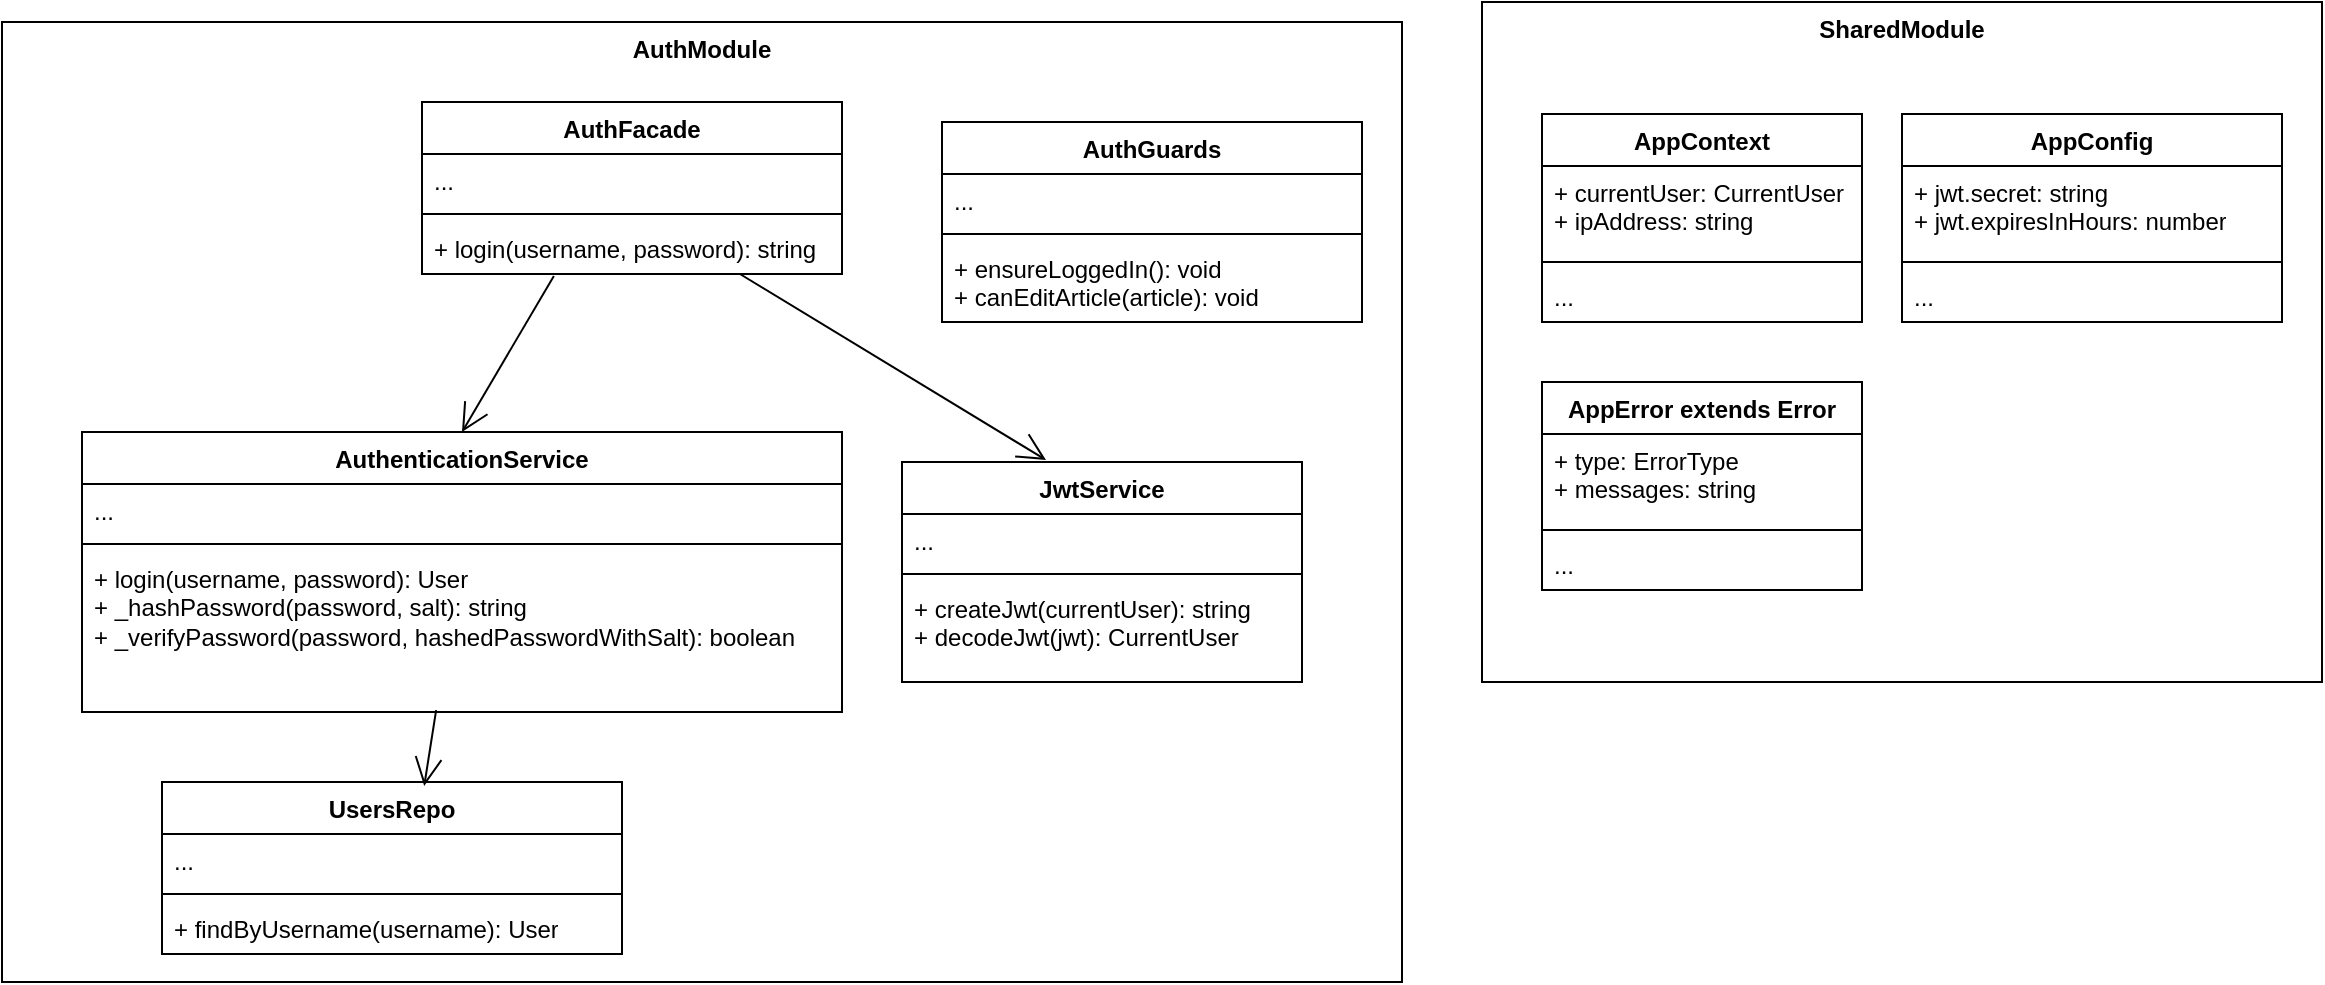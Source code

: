 <mxfile version="24.7.17" pages="2">
  <diagram name="High level" id="EFrtl0MAVhM4Ai-avW80">
    <mxGraphModel dx="2474" dy="836" grid="1" gridSize="10" guides="1" tooltips="1" connect="1" arrows="1" fold="1" page="0" pageScale="1" pageWidth="827" pageHeight="1169" math="0" shadow="0">
      <root>
        <mxCell id="0" />
        <mxCell id="1" parent="0" />
        <mxCell id="sUl80W7cdaUvwRe7X0we-1" value="AuthModule" style="rounded=0;whiteSpace=wrap;html=1;horizontal=1;verticalAlign=top;align=center;fontStyle=1" parent="1" vertex="1">
          <mxGeometry x="-450" y="170" width="700" height="480" as="geometry" />
        </mxCell>
        <mxCell id="sUl80W7cdaUvwRe7X0we-3" value="SharedModule" style="rounded=0;whiteSpace=wrap;html=1;verticalAlign=top;fontStyle=1" parent="1" vertex="1">
          <mxGeometry x="290" y="160" width="420" height="340" as="geometry" />
        </mxCell>
        <mxCell id="sUl80W7cdaUvwRe7X0we-4" value="AppContext" style="swimlane;fontStyle=1;align=center;verticalAlign=top;childLayout=stackLayout;horizontal=1;startSize=26;horizontalStack=0;resizeParent=1;resizeParentMax=0;resizeLast=0;collapsible=1;marginBottom=0;whiteSpace=wrap;html=1;" parent="1" vertex="1">
          <mxGeometry x="320" y="216" width="160" height="104" as="geometry" />
        </mxCell>
        <mxCell id="sUl80W7cdaUvwRe7X0we-5" value="+ currentUser: CurrentUser&lt;div&gt;+ ipAddress: string&lt;/div&gt;" style="text;strokeColor=none;fillColor=none;align=left;verticalAlign=top;spacingLeft=4;spacingRight=4;overflow=hidden;rotatable=0;points=[[0,0.5],[1,0.5]];portConstraint=eastwest;whiteSpace=wrap;html=1;" parent="sUl80W7cdaUvwRe7X0we-4" vertex="1">
          <mxGeometry y="26" width="160" height="44" as="geometry" />
        </mxCell>
        <mxCell id="sUl80W7cdaUvwRe7X0we-6" value="" style="line;strokeWidth=1;fillColor=none;align=left;verticalAlign=middle;spacingTop=-1;spacingLeft=3;spacingRight=3;rotatable=0;labelPosition=right;points=[];portConstraint=eastwest;strokeColor=inherit;" parent="sUl80W7cdaUvwRe7X0we-4" vertex="1">
          <mxGeometry y="70" width="160" height="8" as="geometry" />
        </mxCell>
        <mxCell id="sUl80W7cdaUvwRe7X0we-7" value="..." style="text;strokeColor=none;fillColor=none;align=left;verticalAlign=top;spacingLeft=4;spacingRight=4;overflow=hidden;rotatable=0;points=[[0,0.5],[1,0.5]];portConstraint=eastwest;whiteSpace=wrap;html=1;" parent="sUl80W7cdaUvwRe7X0we-4" vertex="1">
          <mxGeometry y="78" width="160" height="26" as="geometry" />
        </mxCell>
        <mxCell id="sUl80W7cdaUvwRe7X0we-8" value="AuthFacade" style="swimlane;fontStyle=1;align=center;verticalAlign=top;childLayout=stackLayout;horizontal=1;startSize=26;horizontalStack=0;resizeParent=1;resizeParentMax=0;resizeLast=0;collapsible=1;marginBottom=0;whiteSpace=wrap;html=1;" parent="1" vertex="1">
          <mxGeometry x="-240" y="210" width="210" height="86" as="geometry" />
        </mxCell>
        <mxCell id="sUl80W7cdaUvwRe7X0we-9" value="..." style="text;strokeColor=none;fillColor=none;align=left;verticalAlign=top;spacingLeft=4;spacingRight=4;overflow=hidden;rotatable=0;points=[[0,0.5],[1,0.5]];portConstraint=eastwest;whiteSpace=wrap;html=1;" parent="sUl80W7cdaUvwRe7X0we-8" vertex="1">
          <mxGeometry y="26" width="210" height="26" as="geometry" />
        </mxCell>
        <mxCell id="sUl80W7cdaUvwRe7X0we-10" value="" style="line;strokeWidth=1;fillColor=none;align=left;verticalAlign=middle;spacingTop=-1;spacingLeft=3;spacingRight=3;rotatable=0;labelPosition=right;points=[];portConstraint=eastwest;strokeColor=inherit;" parent="sUl80W7cdaUvwRe7X0we-8" vertex="1">
          <mxGeometry y="52" width="210" height="8" as="geometry" />
        </mxCell>
        <mxCell id="sUl80W7cdaUvwRe7X0we-11" value="+ login(username, password): string" style="text;strokeColor=none;fillColor=none;align=left;verticalAlign=top;spacingLeft=4;spacingRight=4;overflow=hidden;rotatable=0;points=[[0,0.5],[1,0.5]];portConstraint=eastwest;whiteSpace=wrap;html=1;" parent="sUl80W7cdaUvwRe7X0we-8" vertex="1">
          <mxGeometry y="60" width="210" height="26" as="geometry" />
        </mxCell>
        <mxCell id="brJXIlO1n9VcAdbJ80Ny-1" value="UsersRepo" style="swimlane;fontStyle=1;align=center;verticalAlign=top;childLayout=stackLayout;horizontal=1;startSize=26;horizontalStack=0;resizeParent=1;resizeParentMax=0;resizeLast=0;collapsible=1;marginBottom=0;whiteSpace=wrap;html=1;" parent="1" vertex="1">
          <mxGeometry x="-370" y="550" width="230" height="86" as="geometry" />
        </mxCell>
        <mxCell id="brJXIlO1n9VcAdbJ80Ny-2" value="..." style="text;strokeColor=none;fillColor=none;align=left;verticalAlign=top;spacingLeft=4;spacingRight=4;overflow=hidden;rotatable=0;points=[[0,0.5],[1,0.5]];portConstraint=eastwest;whiteSpace=wrap;html=1;" parent="brJXIlO1n9VcAdbJ80Ny-1" vertex="1">
          <mxGeometry y="26" width="230" height="26" as="geometry" />
        </mxCell>
        <mxCell id="brJXIlO1n9VcAdbJ80Ny-3" value="" style="line;strokeWidth=1;fillColor=none;align=left;verticalAlign=middle;spacingTop=-1;spacingLeft=3;spacingRight=3;rotatable=0;labelPosition=right;points=[];portConstraint=eastwest;strokeColor=inherit;" parent="brJXIlO1n9VcAdbJ80Ny-1" vertex="1">
          <mxGeometry y="52" width="230" height="8" as="geometry" />
        </mxCell>
        <mxCell id="brJXIlO1n9VcAdbJ80Ny-4" value="+ findByUsername(username): User" style="text;strokeColor=none;fillColor=none;align=left;verticalAlign=top;spacingLeft=4;spacingRight=4;overflow=hidden;rotatable=0;points=[[0,0.5],[1,0.5]];portConstraint=eastwest;whiteSpace=wrap;html=1;" parent="brJXIlO1n9VcAdbJ80Ny-1" vertex="1">
          <mxGeometry y="60" width="230" height="26" as="geometry" />
        </mxCell>
        <mxCell id="brJXIlO1n9VcAdbJ80Ny-5" value="JwtService" style="swimlane;fontStyle=1;align=center;verticalAlign=top;childLayout=stackLayout;horizontal=1;startSize=26;horizontalStack=0;resizeParent=1;resizeParentMax=0;resizeLast=0;collapsible=1;marginBottom=0;whiteSpace=wrap;html=1;" parent="1" vertex="1">
          <mxGeometry y="390" width="200" height="110" as="geometry" />
        </mxCell>
        <mxCell id="brJXIlO1n9VcAdbJ80Ny-6" value="..." style="text;strokeColor=none;fillColor=none;align=left;verticalAlign=top;spacingLeft=4;spacingRight=4;overflow=hidden;rotatable=0;points=[[0,0.5],[1,0.5]];portConstraint=eastwest;whiteSpace=wrap;html=1;" parent="brJXIlO1n9VcAdbJ80Ny-5" vertex="1">
          <mxGeometry y="26" width="200" height="26" as="geometry" />
        </mxCell>
        <mxCell id="brJXIlO1n9VcAdbJ80Ny-7" value="" style="line;strokeWidth=1;fillColor=none;align=left;verticalAlign=middle;spacingTop=-1;spacingLeft=3;spacingRight=3;rotatable=0;labelPosition=right;points=[];portConstraint=eastwest;strokeColor=inherit;" parent="brJXIlO1n9VcAdbJ80Ny-5" vertex="1">
          <mxGeometry y="52" width="200" height="8" as="geometry" />
        </mxCell>
        <mxCell id="brJXIlO1n9VcAdbJ80Ny-8" value="+ createJwt(currentUser): string&lt;div&gt;+ decodeJwt(jwt): CurrentUser&lt;/div&gt;" style="text;strokeColor=none;fillColor=none;align=left;verticalAlign=top;spacingLeft=4;spacingRight=4;overflow=hidden;rotatable=0;points=[[0,0.5],[1,0.5]];portConstraint=eastwest;whiteSpace=wrap;html=1;" parent="brJXIlO1n9VcAdbJ80Ny-5" vertex="1">
          <mxGeometry y="60" width="200" height="50" as="geometry" />
        </mxCell>
        <mxCell id="brJXIlO1n9VcAdbJ80Ny-10" value="AuthGuards" style="swimlane;fontStyle=1;align=center;verticalAlign=top;childLayout=stackLayout;horizontal=1;startSize=26;horizontalStack=0;resizeParent=1;resizeParentMax=0;resizeLast=0;collapsible=1;marginBottom=0;whiteSpace=wrap;html=1;" parent="1" vertex="1">
          <mxGeometry x="20" y="220" width="210" height="100" as="geometry" />
        </mxCell>
        <mxCell id="brJXIlO1n9VcAdbJ80Ny-11" value="..." style="text;strokeColor=none;fillColor=none;align=left;verticalAlign=top;spacingLeft=4;spacingRight=4;overflow=hidden;rotatable=0;points=[[0,0.5],[1,0.5]];portConstraint=eastwest;whiteSpace=wrap;html=1;" parent="brJXIlO1n9VcAdbJ80Ny-10" vertex="1">
          <mxGeometry y="26" width="210" height="26" as="geometry" />
        </mxCell>
        <mxCell id="brJXIlO1n9VcAdbJ80Ny-12" value="" style="line;strokeWidth=1;fillColor=none;align=left;verticalAlign=middle;spacingTop=-1;spacingLeft=3;spacingRight=3;rotatable=0;labelPosition=right;points=[];portConstraint=eastwest;strokeColor=inherit;" parent="brJXIlO1n9VcAdbJ80Ny-10" vertex="1">
          <mxGeometry y="52" width="210" height="8" as="geometry" />
        </mxCell>
        <mxCell id="brJXIlO1n9VcAdbJ80Ny-13" value="+ ensureLoggedIn(): void&lt;div&gt;+ canEditArticle(article): void&lt;/div&gt;" style="text;strokeColor=none;fillColor=none;align=left;verticalAlign=top;spacingLeft=4;spacingRight=4;overflow=hidden;rotatable=0;points=[[0,0.5],[1,0.5]];portConstraint=eastwest;whiteSpace=wrap;html=1;" parent="brJXIlO1n9VcAdbJ80Ny-10" vertex="1">
          <mxGeometry y="60" width="210" height="40" as="geometry" />
        </mxCell>
        <mxCell id="brJXIlO1n9VcAdbJ80Ny-14" value="AuthenticationService" style="swimlane;fontStyle=1;align=center;verticalAlign=top;childLayout=stackLayout;horizontal=1;startSize=26;horizontalStack=0;resizeParent=1;resizeParentMax=0;resizeLast=0;collapsible=1;marginBottom=0;whiteSpace=wrap;html=1;" parent="1" vertex="1">
          <mxGeometry x="-410" y="375" width="380" height="140" as="geometry" />
        </mxCell>
        <mxCell id="brJXIlO1n9VcAdbJ80Ny-15" value="..." style="text;strokeColor=none;fillColor=none;align=left;verticalAlign=top;spacingLeft=4;spacingRight=4;overflow=hidden;rotatable=0;points=[[0,0.5],[1,0.5]];portConstraint=eastwest;whiteSpace=wrap;html=1;" parent="brJXIlO1n9VcAdbJ80Ny-14" vertex="1">
          <mxGeometry y="26" width="380" height="26" as="geometry" />
        </mxCell>
        <mxCell id="brJXIlO1n9VcAdbJ80Ny-16" value="" style="line;strokeWidth=1;fillColor=none;align=left;verticalAlign=middle;spacingTop=-1;spacingLeft=3;spacingRight=3;rotatable=0;labelPosition=right;points=[];portConstraint=eastwest;strokeColor=inherit;" parent="brJXIlO1n9VcAdbJ80Ny-14" vertex="1">
          <mxGeometry y="52" width="380" height="8" as="geometry" />
        </mxCell>
        <mxCell id="brJXIlO1n9VcAdbJ80Ny-17" value="+ login(username, password): User&lt;div&gt;+ _hashPassword(password, salt): string&lt;/div&gt;&lt;div&gt;+ _verifyPassword(password, hashedPasswordWithSalt): boolean&lt;/div&gt;" style="text;strokeColor=none;fillColor=none;align=left;verticalAlign=top;spacingLeft=4;spacingRight=4;overflow=hidden;rotatable=0;points=[[0,0.5],[1,0.5]];portConstraint=eastwest;whiteSpace=wrap;html=1;" parent="brJXIlO1n9VcAdbJ80Ny-14" vertex="1">
          <mxGeometry y="60" width="380" height="80" as="geometry" />
        </mxCell>
        <mxCell id="XaWSXguvLr5mcvwmcUyY-1" value="AppConfig" style="swimlane;fontStyle=1;align=center;verticalAlign=top;childLayout=stackLayout;horizontal=1;startSize=26;horizontalStack=0;resizeParent=1;resizeParentMax=0;resizeLast=0;collapsible=1;marginBottom=0;whiteSpace=wrap;html=1;" vertex="1" parent="1">
          <mxGeometry x="500" y="216" width="190" height="104" as="geometry" />
        </mxCell>
        <mxCell id="XaWSXguvLr5mcvwmcUyY-2" value="+ jwt.secret: string&lt;div&gt;+ jwt.expiresInHours: number&lt;/div&gt;" style="text;strokeColor=none;fillColor=none;align=left;verticalAlign=top;spacingLeft=4;spacingRight=4;overflow=hidden;rotatable=0;points=[[0,0.5],[1,0.5]];portConstraint=eastwest;whiteSpace=wrap;html=1;" vertex="1" parent="XaWSXguvLr5mcvwmcUyY-1">
          <mxGeometry y="26" width="190" height="44" as="geometry" />
        </mxCell>
        <mxCell id="XaWSXguvLr5mcvwmcUyY-3" value="" style="line;strokeWidth=1;fillColor=none;align=left;verticalAlign=middle;spacingTop=-1;spacingLeft=3;spacingRight=3;rotatable=0;labelPosition=right;points=[];portConstraint=eastwest;strokeColor=inherit;" vertex="1" parent="XaWSXguvLr5mcvwmcUyY-1">
          <mxGeometry y="70" width="190" height="8" as="geometry" />
        </mxCell>
        <mxCell id="XaWSXguvLr5mcvwmcUyY-4" value="..." style="text;strokeColor=none;fillColor=none;align=left;verticalAlign=top;spacingLeft=4;spacingRight=4;overflow=hidden;rotatable=0;points=[[0,0.5],[1,0.5]];portConstraint=eastwest;whiteSpace=wrap;html=1;" vertex="1" parent="XaWSXguvLr5mcvwmcUyY-1">
          <mxGeometry y="78" width="190" height="26" as="geometry" />
        </mxCell>
        <mxCell id="XaWSXguvLr5mcvwmcUyY-5" value="AppError extends Error" style="swimlane;fontStyle=1;align=center;verticalAlign=top;childLayout=stackLayout;horizontal=1;startSize=26;horizontalStack=0;resizeParent=1;resizeParentMax=0;resizeLast=0;collapsible=1;marginBottom=0;whiteSpace=wrap;html=1;" vertex="1" parent="1">
          <mxGeometry x="320" y="350" width="160" height="104" as="geometry" />
        </mxCell>
        <mxCell id="XaWSXguvLr5mcvwmcUyY-6" value="+ type: ErrorType&lt;div&gt;+ messages: string&lt;/div&gt;" style="text;strokeColor=none;fillColor=none;align=left;verticalAlign=top;spacingLeft=4;spacingRight=4;overflow=hidden;rotatable=0;points=[[0,0.5],[1,0.5]];portConstraint=eastwest;whiteSpace=wrap;html=1;" vertex="1" parent="XaWSXguvLr5mcvwmcUyY-5">
          <mxGeometry y="26" width="160" height="44" as="geometry" />
        </mxCell>
        <mxCell id="XaWSXguvLr5mcvwmcUyY-7" value="" style="line;strokeWidth=1;fillColor=none;align=left;verticalAlign=middle;spacingTop=-1;spacingLeft=3;spacingRight=3;rotatable=0;labelPosition=right;points=[];portConstraint=eastwest;strokeColor=inherit;" vertex="1" parent="XaWSXguvLr5mcvwmcUyY-5">
          <mxGeometry y="70" width="160" height="8" as="geometry" />
        </mxCell>
        <mxCell id="XaWSXguvLr5mcvwmcUyY-8" value="..." style="text;strokeColor=none;fillColor=none;align=left;verticalAlign=top;spacingLeft=4;spacingRight=4;overflow=hidden;rotatable=0;points=[[0,0.5],[1,0.5]];portConstraint=eastwest;whiteSpace=wrap;html=1;" vertex="1" parent="XaWSXguvLr5mcvwmcUyY-5">
          <mxGeometry y="78" width="160" height="26" as="geometry" />
        </mxCell>
        <mxCell id="XaWSXguvLr5mcvwmcUyY-10" value="" style="endArrow=open;endFill=1;endSize=12;html=1;rounded=0;exitX=0.314;exitY=1.038;exitDx=0;exitDy=0;exitPerimeter=0;entryX=0.5;entryY=0;entryDx=0;entryDy=0;" edge="1" parent="1" source="sUl80W7cdaUvwRe7X0we-11" target="brJXIlO1n9VcAdbJ80Ny-14">
          <mxGeometry width="160" relative="1" as="geometry">
            <mxPoint x="-340" y="780" as="sourcePoint" />
            <mxPoint x="-180" y="780" as="targetPoint" />
          </mxGeometry>
        </mxCell>
        <mxCell id="XaWSXguvLr5mcvwmcUyY-13" value="" style="endArrow=open;endFill=1;endSize=12;html=1;rounded=0;exitX=0.466;exitY=0.988;exitDx=0;exitDy=0;exitPerimeter=0;entryX=0.57;entryY=0.023;entryDx=0;entryDy=0;entryPerimeter=0;" edge="1" parent="1" source="brJXIlO1n9VcAdbJ80Ny-17" target="brJXIlO1n9VcAdbJ80Ny-1">
          <mxGeometry width="160" relative="1" as="geometry">
            <mxPoint x="-67" y="315" as="sourcePoint" />
            <mxPoint x="-220" y="360" as="targetPoint" />
          </mxGeometry>
        </mxCell>
        <mxCell id="XaWSXguvLr5mcvwmcUyY-15" value="" style="endArrow=open;endFill=1;endSize=12;html=1;rounded=0;exitX=0.757;exitY=1;exitDx=0;exitDy=0;exitPerimeter=0;entryX=0.36;entryY=-0.009;entryDx=0;entryDy=0;entryPerimeter=0;" edge="1" parent="1" source="sUl80W7cdaUvwRe7X0we-11" target="brJXIlO1n9VcAdbJ80Ny-5">
          <mxGeometry width="160" relative="1" as="geometry">
            <mxPoint x="-127" y="305" as="sourcePoint" />
            <mxPoint x="-220" y="360" as="targetPoint" />
          </mxGeometry>
        </mxCell>
      </root>
    </mxGraphModel>
  </diagram>
  <diagram name="Auth classes" id="QpqwxjW4mBKvvHrWk-pZ">
    <mxGraphModel dx="2234" dy="1236" grid="1" gridSize="10" guides="1" tooltips="1" connect="1" arrows="1" fold="1" page="0" pageScale="1" pageWidth="827" pageHeight="1169" math="0" shadow="0">
      <root>
        <mxCell id="0" />
        <mxCell id="1" parent="0" />
        <mxCell id="dLGeQnkETojhtPIauS_d-5" value="User" style="swimlane;fontStyle=1;align=center;verticalAlign=top;childLayout=stackLayout;horizontal=1;startSize=26;horizontalStack=0;resizeParent=1;resizeParentMax=0;resizeLast=0;collapsible=1;marginBottom=0;whiteSpace=wrap;html=1;" parent="1" vertex="1">
          <mxGeometry x="-440" y="-160" width="160" height="184" as="geometry" />
        </mxCell>
        <mxCell id="dLGeQnkETojhtPIauS_d-6" value="+ id: string&lt;div&gt;+ tenantId: string&lt;br&gt;&lt;div&gt;+ name: string&lt;/div&gt;&lt;div&gt;+ username: string&lt;/div&gt;&lt;div&gt;+ password: string&lt;/div&gt;&lt;/div&gt;&lt;div&gt;+ createDate&lt;/div&gt;" style="text;strokeColor=none;fillColor=none;align=left;verticalAlign=top;spacingLeft=4;spacingRight=4;overflow=hidden;rotatable=0;points=[[0,0.5],[1,0.5]];portConstraint=eastwest;whiteSpace=wrap;html=1;" parent="dLGeQnkETojhtPIauS_d-5" vertex="1">
          <mxGeometry y="26" width="160" height="124" as="geometry" />
        </mxCell>
        <mxCell id="dLGeQnkETojhtPIauS_d-7" value="" style="line;strokeWidth=1;fillColor=none;align=left;verticalAlign=middle;spacingTop=-1;spacingLeft=3;spacingRight=3;rotatable=0;labelPosition=right;points=[];portConstraint=eastwest;strokeColor=inherit;" parent="dLGeQnkETojhtPIauS_d-5" vertex="1">
          <mxGeometry y="150" width="160" height="8" as="geometry" />
        </mxCell>
        <mxCell id="dLGeQnkETojhtPIauS_d-8" value="..." style="text;strokeColor=none;fillColor=none;align=left;verticalAlign=top;spacingLeft=4;spacingRight=4;overflow=hidden;rotatable=0;points=[[0,0.5],[1,0.5]];portConstraint=eastwest;whiteSpace=wrap;html=1;" parent="dLGeQnkETojhtPIauS_d-5" vertex="1">
          <mxGeometry y="158" width="160" height="26" as="geometry" />
        </mxCell>
      </root>
    </mxGraphModel>
  </diagram>
</mxfile>
